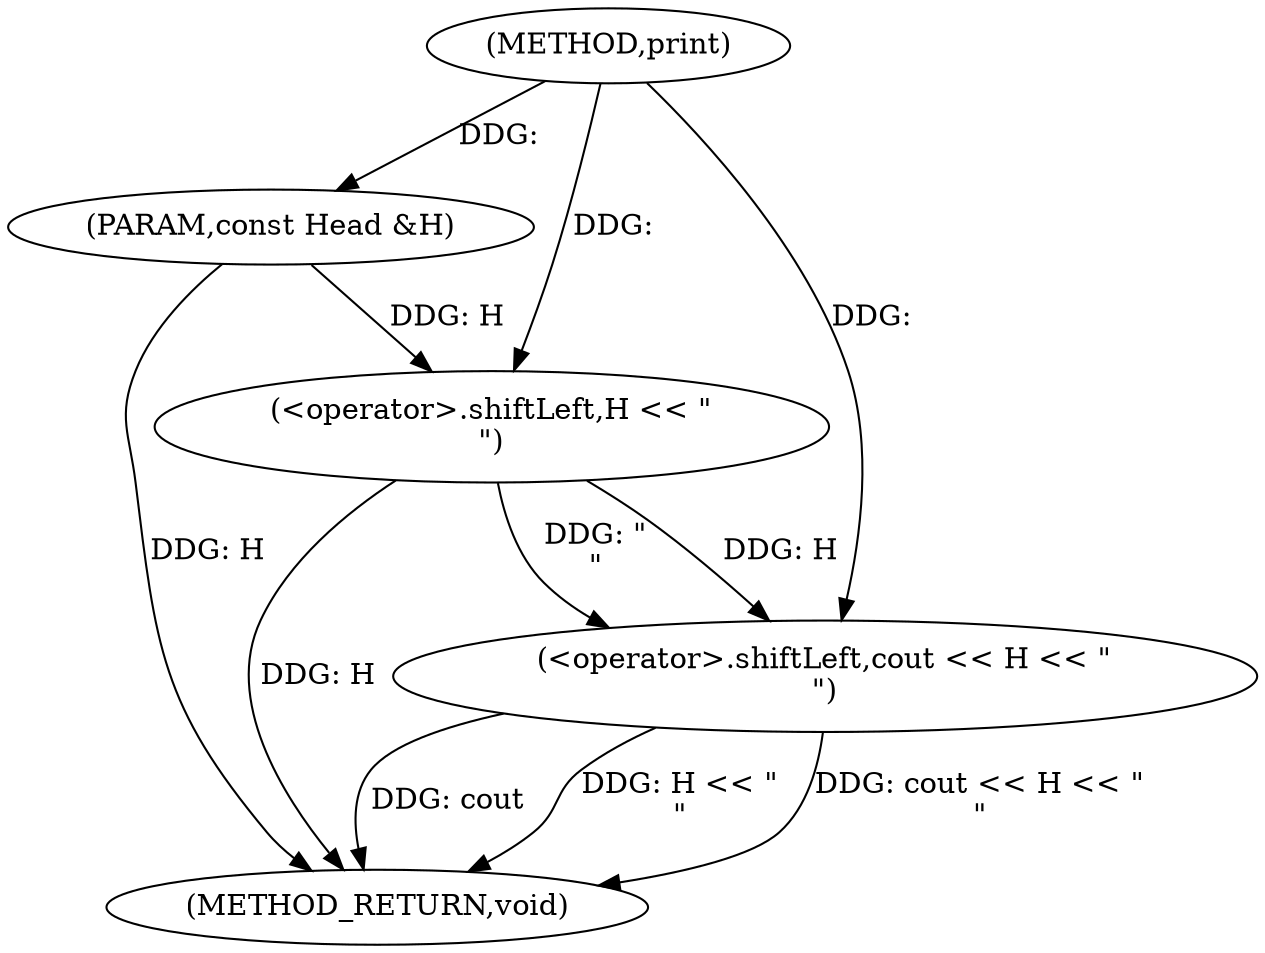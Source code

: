 digraph "print" {  
"1000215" [label = "(METHOD,print)" ]
"1000223" [label = "(METHOD_RETURN,void)" ]
"1000216" [label = "(PARAM,const Head &H)" ]
"1000218" [label = "(<operator>.shiftLeft,cout << H << \"\n\")" ]
"1000220" [label = "(<operator>.shiftLeft,H << \"\n\")" ]
  "1000216" -> "1000223"  [ label = "DDG: H"] 
  "1000220" -> "1000223"  [ label = "DDG: H"] 
  "1000218" -> "1000223"  [ label = "DDG: H << \"\n\""] 
  "1000218" -> "1000223"  [ label = "DDG: cout << H << \"\n\""] 
  "1000218" -> "1000223"  [ label = "DDG: cout"] 
  "1000215" -> "1000216"  [ label = "DDG: "] 
  "1000215" -> "1000218"  [ label = "DDG: "] 
  "1000220" -> "1000218"  [ label = "DDG: \"\n\""] 
  "1000220" -> "1000218"  [ label = "DDG: H"] 
  "1000216" -> "1000220"  [ label = "DDG: H"] 
  "1000215" -> "1000220"  [ label = "DDG: "] 
}
